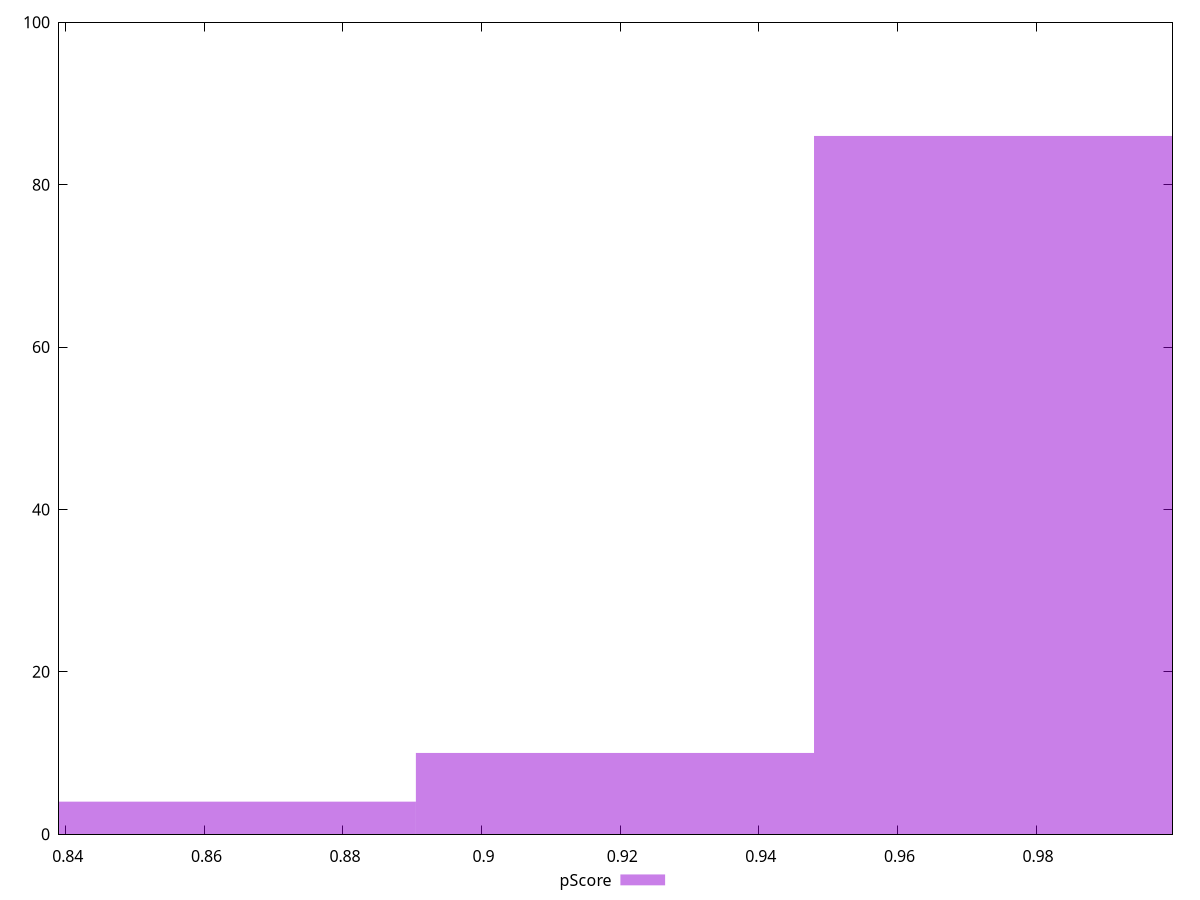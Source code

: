 reset

$pScore <<EOF
0.97669452146803 86
0.919241902558146 10
0.8617892836482619 4
EOF

set key outside below
set boxwidth 0.05745261890988412
set xrange [0.8390184521960473:0.9996964624112669]
set yrange [0:100]
set trange [0:100]
set style fill transparent solid 0.5 noborder
set terminal svg size 640, 490 enhanced background rgb 'white'
set output "report_00015_2021-02-09T16-11-33.973Z/bootup-time/samples/pages+cached+noadtech/pScore/histogram.svg"

plot $pScore title "pScore" with boxes

reset
